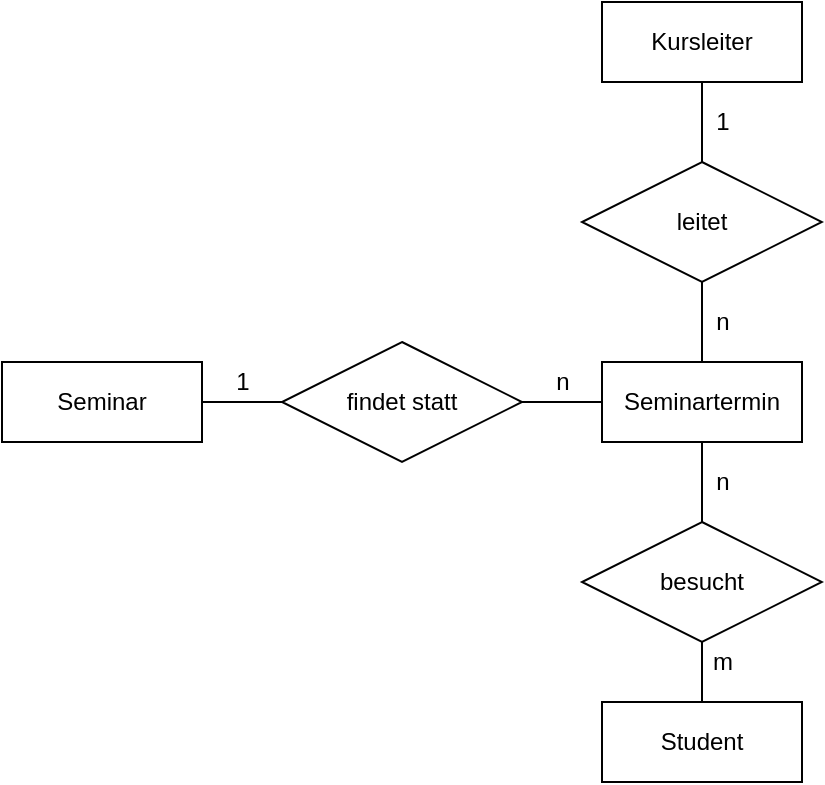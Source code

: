 <mxfile>
    <diagram id="iklciQMQ-F9kZgP5CFaz" name="ER-Modell">
        <mxGraphModel dx="677" dy="564" grid="1" gridSize="10" guides="1" tooltips="1" connect="1" arrows="1" fold="1" page="1" pageScale="1" pageWidth="827" pageHeight="1169" math="0" shadow="0">
            <root>
                <mxCell id="0"/>
                <mxCell id="1" parent="0"/>
                <mxCell id="33" value="" style="edgeStyle=orthogonalEdgeStyle;rounded=0;orthogonalLoop=1;jettySize=auto;html=1;endArrow=none;endFill=0;" edge="1" parent="1" source="19" target="32">
                    <mxGeometry relative="1" as="geometry"/>
                </mxCell>
                <mxCell id="35" value="" style="edgeStyle=orthogonalEdgeStyle;rounded=0;orthogonalLoop=1;jettySize=auto;html=1;endArrow=none;endFill=0;" edge="1" parent="1" source="19" target="34">
                    <mxGeometry relative="1" as="geometry"/>
                </mxCell>
                <mxCell id="19" value="findet statt" style="shape=rhombus;perimeter=rhombusPerimeter;whiteSpace=wrap;html=1;align=center;" vertex="1" parent="1">
                    <mxGeometry x="310" y="350" width="120" height="60" as="geometry"/>
                </mxCell>
                <mxCell id="38" value="" style="edgeStyle=orthogonalEdgeStyle;rounded=0;orthogonalLoop=1;jettySize=auto;html=1;endArrow=none;endFill=0;" edge="1" parent="1" source="28" target="37">
                    <mxGeometry relative="1" as="geometry"/>
                </mxCell>
                <mxCell id="28" value="besucht" style="shape=rhombus;perimeter=rhombusPerimeter;whiteSpace=wrap;html=1;align=center;" vertex="1" parent="1">
                    <mxGeometry x="460" y="440" width="120" height="60" as="geometry"/>
                </mxCell>
                <mxCell id="32" value="Seminar" style="whiteSpace=wrap;html=1;align=center;" vertex="1" parent="1">
                    <mxGeometry x="170" y="360" width="100" height="40" as="geometry"/>
                </mxCell>
                <mxCell id="36" value="" style="edgeStyle=orthogonalEdgeStyle;rounded=0;orthogonalLoop=1;jettySize=auto;html=1;endArrow=none;endFill=0;" edge="1" parent="1" source="34" target="28">
                    <mxGeometry relative="1" as="geometry"/>
                </mxCell>
                <mxCell id="34" value="Seminartermin" style="whiteSpace=wrap;html=1;align=center;" vertex="1" parent="1">
                    <mxGeometry x="470" y="360" width="100" height="40" as="geometry"/>
                </mxCell>
                <mxCell id="37" value="Student" style="whiteSpace=wrap;html=1;align=center;" vertex="1" parent="1">
                    <mxGeometry x="470" y="530" width="100" height="40" as="geometry"/>
                </mxCell>
                <mxCell id="39" value="1" style="text;html=1;align=center;verticalAlign=middle;resizable=0;points=[];autosize=1;strokeColor=none;" vertex="1" parent="1">
                    <mxGeometry x="280" y="360" width="20" height="20" as="geometry"/>
                </mxCell>
                <mxCell id="40" value="n" style="text;html=1;align=center;verticalAlign=middle;resizable=0;points=[];autosize=1;strokeColor=none;" vertex="1" parent="1">
                    <mxGeometry x="440" y="360" width="20" height="20" as="geometry"/>
                </mxCell>
                <mxCell id="41" value="n" style="text;html=1;align=center;verticalAlign=middle;resizable=0;points=[];autosize=1;strokeColor=none;" vertex="1" parent="1">
                    <mxGeometry x="520" y="410" width="20" height="20" as="geometry"/>
                </mxCell>
                <mxCell id="42" value="m" style="text;html=1;align=center;verticalAlign=middle;resizable=0;points=[];autosize=1;strokeColor=none;" vertex="1" parent="1">
                    <mxGeometry x="515" y="500" width="30" height="20" as="geometry"/>
                </mxCell>
                <mxCell id="45" value="" style="edgeStyle=orthogonalEdgeStyle;rounded=0;orthogonalLoop=1;jettySize=auto;html=1;endArrow=none;endFill=0;" edge="1" parent="1" source="43" target="44">
                    <mxGeometry relative="1" as="geometry"/>
                </mxCell>
                <mxCell id="43" value="Kursleiter" style="whiteSpace=wrap;html=1;align=center;" vertex="1" parent="1">
                    <mxGeometry x="470" y="180" width="100" height="40" as="geometry"/>
                </mxCell>
                <mxCell id="50" value="" style="edgeStyle=orthogonalEdgeStyle;rounded=0;orthogonalLoop=1;jettySize=auto;html=1;endArrow=none;endFill=0;" edge="1" parent="1" source="44">
                    <mxGeometry relative="1" as="geometry">
                        <mxPoint x="520" y="360" as="targetPoint"/>
                    </mxGeometry>
                </mxCell>
                <mxCell id="44" value="leitet" style="shape=rhombus;perimeter=rhombusPerimeter;whiteSpace=wrap;html=1;align=center;" vertex="1" parent="1">
                    <mxGeometry x="460" y="260" width="120" height="60" as="geometry"/>
                </mxCell>
                <mxCell id="51" value="1" style="text;html=1;align=center;verticalAlign=middle;resizable=0;points=[];autosize=1;strokeColor=none;" vertex="1" parent="1">
                    <mxGeometry x="520" y="230" width="20" height="20" as="geometry"/>
                </mxCell>
                <mxCell id="52" value="n" style="text;html=1;align=center;verticalAlign=middle;resizable=0;points=[];autosize=1;strokeColor=none;" vertex="1" parent="1">
                    <mxGeometry x="520" y="330" width="20" height="20" as="geometry"/>
                </mxCell>
            </root>
        </mxGraphModel>
    </diagram>
    <diagram id="HlDL68Sc6JeySDVwTIRP" name="DB-Modell">
        <mxGraphModel dx="677" dy="564" grid="1" gridSize="10" guides="1" tooltips="1" connect="1" arrows="1" fold="1" page="1" pageScale="1" pageWidth="827" pageHeight="1169" math="0" shadow="0">
            <root>
                <mxCell id="TiW67ve9gTj_taCBOP9C-0"/>
                <mxCell id="TiW67ve9gTj_taCBOP9C-1" parent="TiW67ve9gTj_taCBOP9C-0"/>
                <mxCell id="-8dLQR2fmZOUEzSu4LEe-30" value="" style="edgeStyle=none;rounded=0;orthogonalLoop=1;jettySize=auto;html=1;endArrow=none;endFill=0;" edge="1" parent="TiW67ve9gTj_taCBOP9C-1" source="V7liAtmsO0Dnwfny_FOO-0" target="a2RlP9n9sRZIBMzCFDgk-1">
                    <mxGeometry relative="1" as="geometry"/>
                </mxCell>
                <mxCell id="V7liAtmsO0Dnwfny_FOO-0" value="Seminar" style="shape=table;startSize=30;container=1;collapsible=1;childLayout=tableLayout;fixedRows=1;rowLines=0;fontStyle=1;align=center;resizeLast=1;" vertex="1" parent="TiW67ve9gTj_taCBOP9C-1">
                    <mxGeometry x="150" y="200" width="180" height="60" as="geometry"/>
                </mxCell>
                <mxCell id="V7liAtmsO0Dnwfny_FOO-1" value="" style="shape=partialRectangle;collapsible=0;dropTarget=0;pointerEvents=0;fillColor=none;top=0;left=0;bottom=1;right=0;points=[[0,0.5],[1,0.5]];portConstraint=eastwest;" vertex="1" parent="V7liAtmsO0Dnwfny_FOO-0">
                    <mxGeometry y="30" width="180" height="30" as="geometry"/>
                </mxCell>
                <mxCell id="V7liAtmsO0Dnwfny_FOO-2" value="PK" style="shape=partialRectangle;connectable=0;fillColor=none;top=0;left=0;bottom=0;right=0;fontStyle=1;overflow=hidden;" vertex="1" parent="V7liAtmsO0Dnwfny_FOO-1">
                    <mxGeometry width="30" height="30" as="geometry"/>
                </mxCell>
                <mxCell id="V7liAtmsO0Dnwfny_FOO-3" value="seminar_id" style="shape=partialRectangle;connectable=0;fillColor=none;top=0;left=0;bottom=0;right=0;align=left;spacingLeft=6;fontStyle=5;overflow=hidden;" vertex="1" parent="V7liAtmsO0Dnwfny_FOO-1">
                    <mxGeometry x="30" width="150" height="30" as="geometry"/>
                </mxCell>
                <mxCell id="-8dLQR2fmZOUEzSu4LEe-31" value="" style="edgeStyle=none;rounded=0;orthogonalLoop=1;jettySize=auto;html=1;endArrow=none;endFill=0;" edge="1" parent="TiW67ve9gTj_taCBOP9C-1" source="a2RlP9n9sRZIBMzCFDgk-0" target="-8dLQR2fmZOUEzSu4LEe-1">
                    <mxGeometry relative="1" as="geometry"/>
                </mxCell>
                <mxCell id="-8dLQR2fmZOUEzSu4LEe-32" value="" style="edgeStyle=none;rounded=0;orthogonalLoop=1;jettySize=auto;html=1;endArrow=none;endFill=0;" edge="1" parent="TiW67ve9gTj_taCBOP9C-1" source="a2RlP9n9sRZIBMzCFDgk-0" target="-8dLQR2fmZOUEzSu4LEe-14">
                    <mxGeometry relative="1" as="geometry"/>
                </mxCell>
                <mxCell id="a2RlP9n9sRZIBMzCFDgk-0" value="Seminartermin" style="shape=table;startSize=30;container=1;collapsible=1;childLayout=tableLayout;fixedRows=1;rowLines=0;fontStyle=1;align=center;resizeLast=1;" vertex="1" parent="TiW67ve9gTj_taCBOP9C-1">
                    <mxGeometry x="390" y="200" width="180" height="60" as="geometry"/>
                </mxCell>
                <mxCell id="a2RlP9n9sRZIBMzCFDgk-1" value="" style="shape=partialRectangle;collapsible=0;dropTarget=0;pointerEvents=0;fillColor=none;top=0;left=0;bottom=1;right=0;points=[[0,0.5],[1,0.5]];portConstraint=eastwest;" vertex="1" parent="a2RlP9n9sRZIBMzCFDgk-0">
                    <mxGeometry y="30" width="180" height="30" as="geometry"/>
                </mxCell>
                <mxCell id="a2RlP9n9sRZIBMzCFDgk-2" value="PK" style="shape=partialRectangle;connectable=0;fillColor=none;top=0;left=0;bottom=0;right=0;fontStyle=1;overflow=hidden;" vertex="1" parent="a2RlP9n9sRZIBMzCFDgk-1">
                    <mxGeometry width="30" height="30" as="geometry"/>
                </mxCell>
                <mxCell id="a2RlP9n9sRZIBMzCFDgk-3" value="seminar_termin_id" style="shape=partialRectangle;connectable=0;fillColor=none;top=0;left=0;bottom=0;right=0;align=left;spacingLeft=6;fontStyle=5;overflow=hidden;" vertex="1" parent="a2RlP9n9sRZIBMzCFDgk-1">
                    <mxGeometry x="30" width="150" height="30" as="geometry"/>
                </mxCell>
                <mxCell id="-8dLQR2fmZOUEzSu4LEe-0" value="Kursleiter" style="shape=table;startSize=30;container=1;collapsible=1;childLayout=tableLayout;fixedRows=1;rowLines=0;fontStyle=1;align=center;resizeLast=1;" vertex="1" parent="TiW67ve9gTj_taCBOP9C-1">
                    <mxGeometry x="390" y="100" width="180" height="60" as="geometry"/>
                </mxCell>
                <mxCell id="-8dLQR2fmZOUEzSu4LEe-1" value="" style="shape=partialRectangle;collapsible=0;dropTarget=0;pointerEvents=0;fillColor=none;top=0;left=0;bottom=1;right=0;points=[[0,0.5],[1,0.5]];portConstraint=eastwest;" vertex="1" parent="-8dLQR2fmZOUEzSu4LEe-0">
                    <mxGeometry y="30" width="180" height="30" as="geometry"/>
                </mxCell>
                <mxCell id="-8dLQR2fmZOUEzSu4LEe-2" value="PK" style="shape=partialRectangle;connectable=0;fillColor=none;top=0;left=0;bottom=0;right=0;fontStyle=1;overflow=hidden;" vertex="1" parent="-8dLQR2fmZOUEzSu4LEe-1">
                    <mxGeometry width="30" height="30" as="geometry"/>
                </mxCell>
                <mxCell id="-8dLQR2fmZOUEzSu4LEe-3" value="kursleiter_id" style="shape=partialRectangle;connectable=0;fillColor=none;top=0;left=0;bottom=0;right=0;align=left;spacingLeft=6;fontStyle=5;overflow=hidden;" vertex="1" parent="-8dLQR2fmZOUEzSu4LEe-1">
                    <mxGeometry x="30" width="150" height="30" as="geometry"/>
                </mxCell>
                <mxCell id="-8dLQR2fmZOUEzSu4LEe-13" value="Student" style="shape=table;startSize=30;container=1;collapsible=1;childLayout=tableLayout;fixedRows=1;rowLines=0;fontStyle=1;align=center;resizeLast=1;" vertex="1" parent="TiW67ve9gTj_taCBOP9C-1">
                    <mxGeometry x="390" y="310" width="180" height="60" as="geometry"/>
                </mxCell>
                <mxCell id="-8dLQR2fmZOUEzSu4LEe-14" value="" style="shape=partialRectangle;collapsible=0;dropTarget=0;pointerEvents=0;fillColor=none;top=0;left=0;bottom=1;right=0;points=[[0,0.5],[1,0.5]];portConstraint=eastwest;" vertex="1" parent="-8dLQR2fmZOUEzSu4LEe-13">
                    <mxGeometry y="30" width="180" height="30" as="geometry"/>
                </mxCell>
                <mxCell id="-8dLQR2fmZOUEzSu4LEe-15" value="PK" style="shape=partialRectangle;connectable=0;fillColor=none;top=0;left=0;bottom=0;right=0;fontStyle=1;overflow=hidden;" vertex="1" parent="-8dLQR2fmZOUEzSu4LEe-14">
                    <mxGeometry width="30" height="30" as="geometry"/>
                </mxCell>
                <mxCell id="-8dLQR2fmZOUEzSu4LEe-16" value="student_id" style="shape=partialRectangle;connectable=0;fillColor=none;top=0;left=0;bottom=0;right=0;align=left;spacingLeft=6;fontStyle=5;overflow=hidden;" vertex="1" parent="-8dLQR2fmZOUEzSu4LEe-14">
                    <mxGeometry x="30" width="150" height="30" as="geometry"/>
                </mxCell>
            </root>
        </mxGraphModel>
    </diagram>
</mxfile>